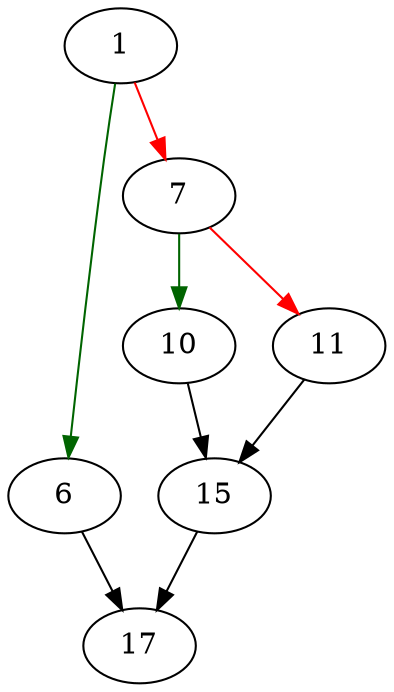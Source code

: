 strict digraph "sqlite3_malloc" {
	// Node definitions.
	1 [entry=true];
	6;
	7;
	17;
	10;
	11;
	15;

	// Edge definitions.
	1 -> 6 [
		color=darkgreen
		cond=true
	];
	1 -> 7 [
		color=red
		cond=false
	];
	6 -> 17;
	7 -> 10 [
		color=darkgreen
		cond=true
	];
	7 -> 11 [
		color=red
		cond=false
	];
	10 -> 15;
	11 -> 15;
	15 -> 17;
}